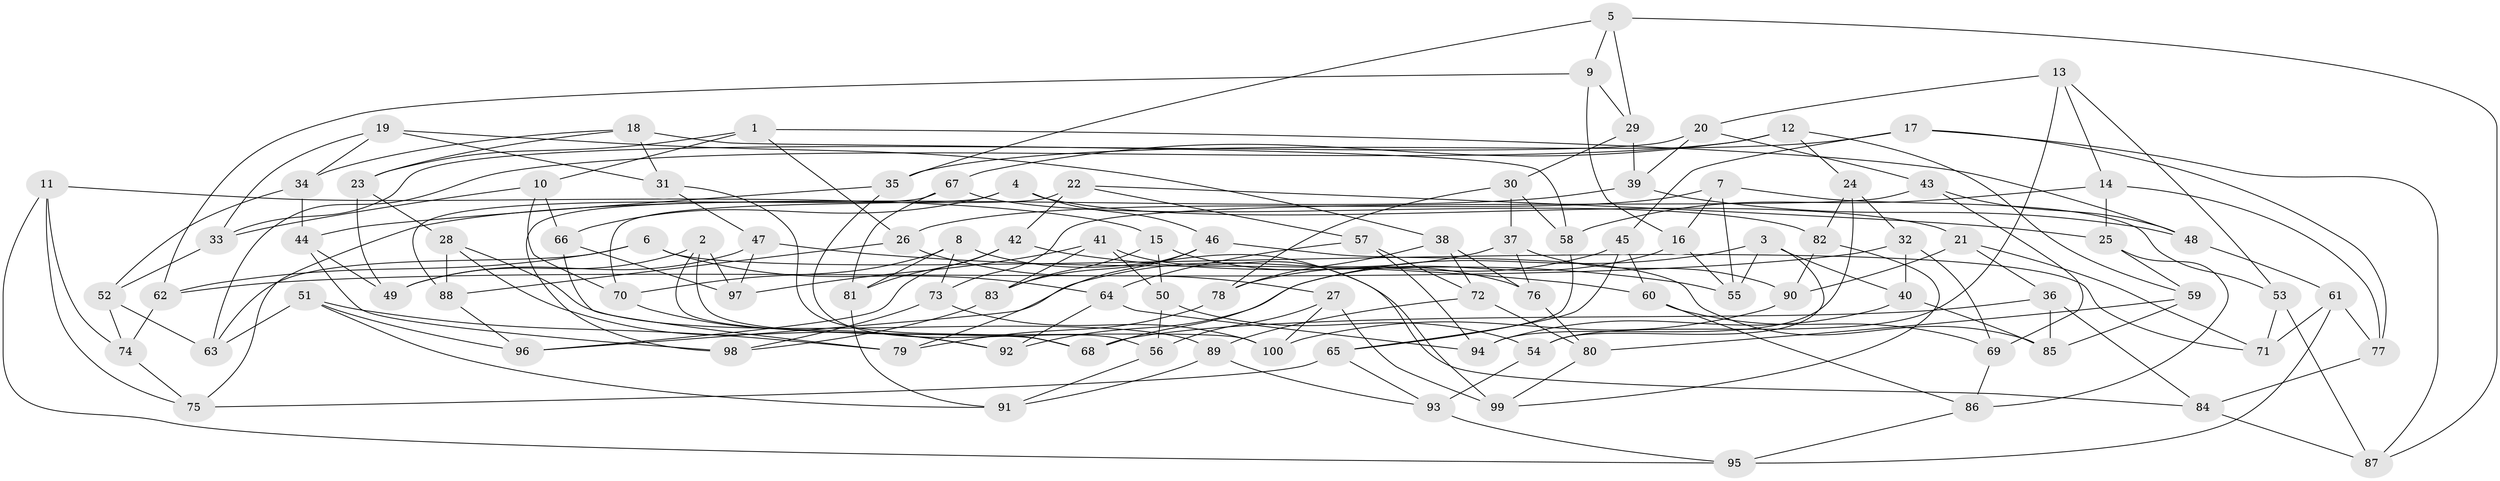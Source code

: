 // Generated by graph-tools (version 1.1) at 2025/11/02/21/25 10:11:16]
// undirected, 100 vertices, 200 edges
graph export_dot {
graph [start="1"]
  node [color=gray90,style=filled];
  1;
  2;
  3;
  4;
  5;
  6;
  7;
  8;
  9;
  10;
  11;
  12;
  13;
  14;
  15;
  16;
  17;
  18;
  19;
  20;
  21;
  22;
  23;
  24;
  25;
  26;
  27;
  28;
  29;
  30;
  31;
  32;
  33;
  34;
  35;
  36;
  37;
  38;
  39;
  40;
  41;
  42;
  43;
  44;
  45;
  46;
  47;
  48;
  49;
  50;
  51;
  52;
  53;
  54;
  55;
  56;
  57;
  58;
  59;
  60;
  61;
  62;
  63;
  64;
  65;
  66;
  67;
  68;
  69;
  70;
  71;
  72;
  73;
  74;
  75;
  76;
  77;
  78;
  79;
  80;
  81;
  82;
  83;
  84;
  85;
  86;
  87;
  88;
  89;
  90;
  91;
  92;
  93;
  94;
  95;
  96;
  97;
  98;
  99;
  100;
  1 -- 23;
  1 -- 48;
  1 -- 10;
  1 -- 26;
  2 -- 97;
  2 -- 49;
  2 -- 100;
  2 -- 68;
  3 -- 55;
  3 -- 54;
  3 -- 40;
  3 -- 92;
  4 -- 66;
  4 -- 21;
  4 -- 70;
  4 -- 46;
  5 -- 9;
  5 -- 35;
  5 -- 87;
  5 -- 29;
  6 -- 62;
  6 -- 63;
  6 -- 64;
  6 -- 71;
  7 -- 16;
  7 -- 55;
  7 -- 26;
  7 -- 53;
  8 -- 70;
  8 -- 81;
  8 -- 84;
  8 -- 73;
  9 -- 29;
  9 -- 62;
  9 -- 16;
  10 -- 33;
  10 -- 66;
  10 -- 70;
  11 -- 75;
  11 -- 74;
  11 -- 15;
  11 -- 95;
  12 -- 24;
  12 -- 59;
  12 -- 67;
  12 -- 63;
  13 -- 14;
  13 -- 20;
  13 -- 54;
  13 -- 53;
  14 -- 25;
  14 -- 58;
  14 -- 77;
  15 -- 83;
  15 -- 76;
  15 -- 50;
  16 -- 68;
  16 -- 55;
  17 -- 35;
  17 -- 45;
  17 -- 87;
  17 -- 77;
  18 -- 23;
  18 -- 31;
  18 -- 58;
  18 -- 34;
  19 -- 31;
  19 -- 34;
  19 -- 33;
  19 -- 38;
  20 -- 43;
  20 -- 39;
  20 -- 33;
  21 -- 90;
  21 -- 71;
  21 -- 36;
  22 -- 42;
  22 -- 57;
  22 -- 25;
  22 -- 98;
  23 -- 49;
  23 -- 28;
  24 -- 32;
  24 -- 82;
  24 -- 94;
  25 -- 86;
  25 -- 59;
  26 -- 27;
  26 -- 88;
  27 -- 56;
  27 -- 100;
  27 -- 99;
  28 -- 92;
  28 -- 89;
  28 -- 88;
  29 -- 39;
  29 -- 30;
  30 -- 37;
  30 -- 58;
  30 -- 78;
  31 -- 68;
  31 -- 47;
  32 -- 40;
  32 -- 69;
  32 -- 62;
  33 -- 52;
  34 -- 44;
  34 -- 52;
  35 -- 44;
  35 -- 56;
  36 -- 85;
  36 -- 84;
  36 -- 68;
  37 -- 76;
  37 -- 90;
  37 -- 96;
  38 -- 78;
  38 -- 76;
  38 -- 72;
  39 -- 48;
  39 -- 75;
  40 -- 94;
  40 -- 85;
  41 -- 99;
  41 -- 97;
  41 -- 50;
  41 -- 83;
  42 -- 55;
  42 -- 81;
  42 -- 96;
  43 -- 73;
  43 -- 48;
  43 -- 69;
  44 -- 98;
  44 -- 49;
  45 -- 60;
  45 -- 65;
  45 -- 78;
  46 -- 85;
  46 -- 83;
  46 -- 79;
  47 -- 97;
  47 -- 49;
  47 -- 60;
  48 -- 61;
  50 -- 56;
  50 -- 54;
  51 -- 91;
  51 -- 63;
  51 -- 79;
  51 -- 96;
  52 -- 63;
  52 -- 74;
  53 -- 71;
  53 -- 87;
  54 -- 93;
  56 -- 91;
  57 -- 72;
  57 -- 94;
  57 -- 64;
  58 -- 65;
  59 -- 80;
  59 -- 85;
  60 -- 86;
  60 -- 69;
  61 -- 71;
  61 -- 77;
  61 -- 95;
  62 -- 74;
  64 -- 92;
  64 -- 94;
  65 -- 93;
  65 -- 75;
  66 -- 79;
  66 -- 97;
  67 -- 88;
  67 -- 82;
  67 -- 81;
  69 -- 86;
  70 -- 92;
  72 -- 89;
  72 -- 80;
  73 -- 98;
  73 -- 100;
  74 -- 75;
  76 -- 80;
  77 -- 84;
  78 -- 79;
  80 -- 99;
  81 -- 91;
  82 -- 99;
  82 -- 90;
  83 -- 98;
  84 -- 87;
  86 -- 95;
  88 -- 96;
  89 -- 93;
  89 -- 91;
  90 -- 100;
  93 -- 95;
}
